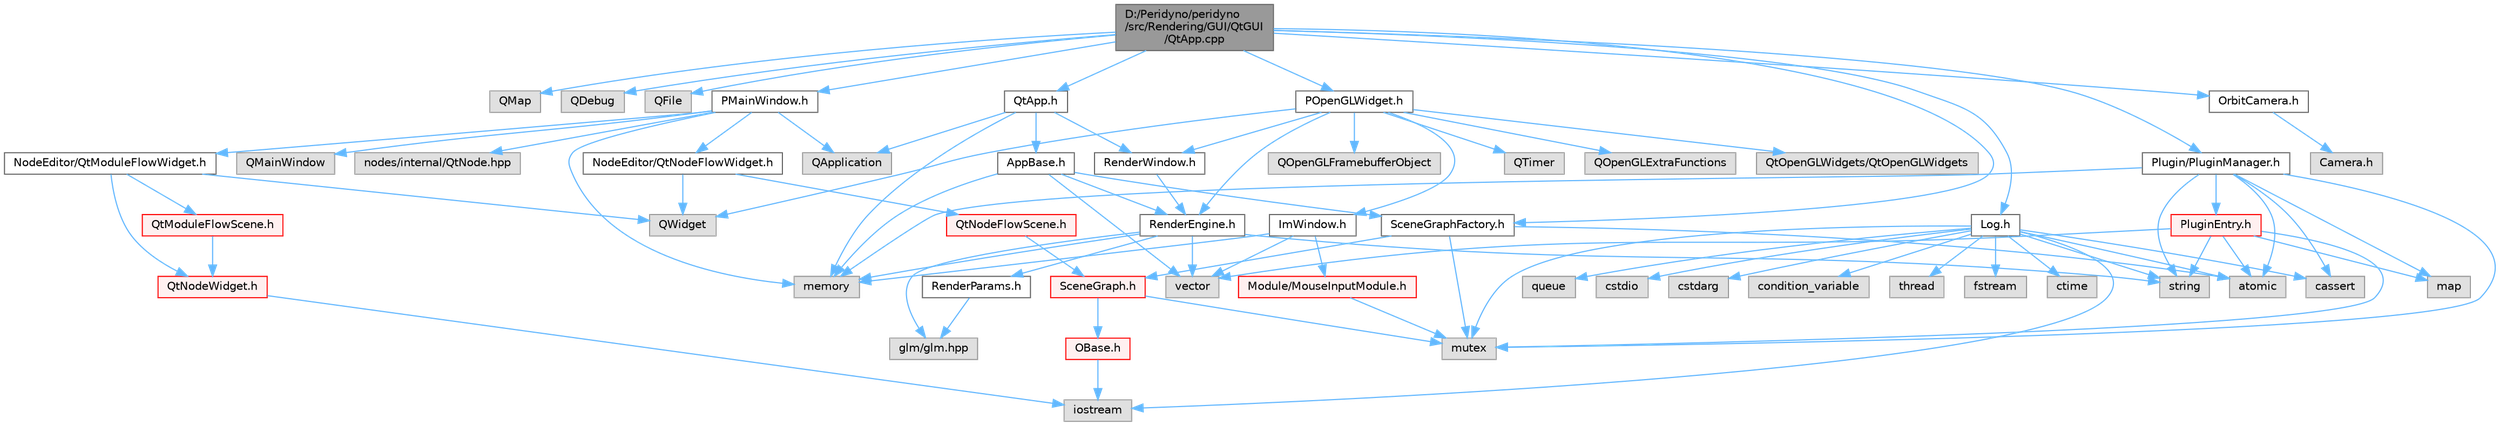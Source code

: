 digraph "D:/Peridyno/peridyno/src/Rendering/GUI/QtGUI/QtApp.cpp"
{
 // LATEX_PDF_SIZE
  bgcolor="transparent";
  edge [fontname=Helvetica,fontsize=10,labelfontname=Helvetica,labelfontsize=10];
  node [fontname=Helvetica,fontsize=10,shape=box,height=0.2,width=0.4];
  Node1 [id="Node000001",label="D:/Peridyno/peridyno\l/src/Rendering/GUI/QtGUI\l/QtApp.cpp",height=0.2,width=0.4,color="gray40", fillcolor="grey60", style="filled", fontcolor="black",tooltip=" "];
  Node1 -> Node2 [id="edge1_Node000001_Node000002",color="steelblue1",style="solid",tooltip=" "];
  Node2 [id="Node000002",label="QMap",height=0.2,width=0.4,color="grey60", fillcolor="#E0E0E0", style="filled",tooltip=" "];
  Node1 -> Node3 [id="edge2_Node000001_Node000003",color="steelblue1",style="solid",tooltip=" "];
  Node3 [id="Node000003",label="QDebug",height=0.2,width=0.4,color="grey60", fillcolor="#E0E0E0", style="filled",tooltip=" "];
  Node1 -> Node4 [id="edge3_Node000001_Node000004",color="steelblue1",style="solid",tooltip=" "];
  Node4 [id="Node000004",label="QFile",height=0.2,width=0.4,color="grey60", fillcolor="#E0E0E0", style="filled",tooltip=" "];
  Node1 -> Node5 [id="edge4_Node000001_Node000005",color="steelblue1",style="solid",tooltip=" "];
  Node5 [id="Node000005",label="QtApp.h",height=0.2,width=0.4,color="grey40", fillcolor="white", style="filled",URL="$_qt_app_8h.html",tooltip=" "];
  Node5 -> Node6 [id="edge5_Node000005_Node000006",color="steelblue1",style="solid",tooltip=" "];
  Node6 [id="Node000006",label="memory",height=0.2,width=0.4,color="grey60", fillcolor="#E0E0E0", style="filled",tooltip=" "];
  Node5 -> Node7 [id="edge6_Node000005_Node000007",color="steelblue1",style="solid",tooltip=" "];
  Node7 [id="Node000007",label="AppBase.h",height=0.2,width=0.4,color="grey40", fillcolor="white", style="filled",URL="$_app_base_8h.html",tooltip=" "];
  Node7 -> Node8 [id="edge7_Node000007_Node000008",color="steelblue1",style="solid",tooltip=" "];
  Node8 [id="Node000008",label="vector",height=0.2,width=0.4,color="grey60", fillcolor="#E0E0E0", style="filled",tooltip=" "];
  Node7 -> Node6 [id="edge8_Node000007_Node000006",color="steelblue1",style="solid",tooltip=" "];
  Node7 -> Node9 [id="edge9_Node000007_Node000009",color="steelblue1",style="solid",tooltip=" "];
  Node9 [id="Node000009",label="SceneGraphFactory.h",height=0.2,width=0.4,color="grey40", fillcolor="white", style="filled",URL="$_scene_graph_factory_8h.html",tooltip=" "];
  Node9 -> Node10 [id="edge10_Node000009_Node000010",color="steelblue1",style="solid",tooltip=" "];
  Node10 [id="Node000010",label="atomic",height=0.2,width=0.4,color="grey60", fillcolor="#E0E0E0", style="filled",tooltip=" "];
  Node9 -> Node11 [id="edge11_Node000009_Node000011",color="steelblue1",style="solid",tooltip=" "];
  Node11 [id="Node000011",label="mutex",height=0.2,width=0.4,color="grey60", fillcolor="#E0E0E0", style="filled",tooltip=" "];
  Node9 -> Node12 [id="edge12_Node000009_Node000012",color="steelblue1",style="solid",tooltip=" "];
  Node12 [id="Node000012",label="SceneGraph.h",height=0.2,width=0.4,color="red", fillcolor="#FFF0F0", style="filled",URL="$_scene_graph_8h.html",tooltip=" "];
  Node12 -> Node13 [id="edge13_Node000012_Node000013",color="steelblue1",style="solid",tooltip=" "];
  Node13 [id="Node000013",label="OBase.h",height=0.2,width=0.4,color="red", fillcolor="#FFF0F0", style="filled",URL="$_o_base_8h.html",tooltip=" "];
  Node13 -> Node14 [id="edge14_Node000013_Node000014",color="steelblue1",style="solid",tooltip=" "];
  Node14 [id="Node000014",label="iostream",height=0.2,width=0.4,color="grey60", fillcolor="#E0E0E0", style="filled",tooltip=" "];
  Node12 -> Node11 [id="edge15_Node000012_Node000011",color="steelblue1",style="solid",tooltip=" "];
  Node7 -> Node111 [id="edge16_Node000007_Node000111",color="steelblue1",style="solid",tooltip=" "];
  Node111 [id="Node000111",label="RenderEngine.h",height=0.2,width=0.4,color="grey40", fillcolor="white", style="filled",URL="$_render_engine_8h.html",tooltip=" "];
  Node111 -> Node6 [id="edge17_Node000111_Node000006",color="steelblue1",style="solid",tooltip=" "];
  Node111 -> Node19 [id="edge18_Node000111_Node000019",color="steelblue1",style="solid",tooltip=" "];
  Node19 [id="Node000019",label="string",height=0.2,width=0.4,color="grey60", fillcolor="#E0E0E0", style="filled",tooltip=" "];
  Node111 -> Node8 [id="edge19_Node000111_Node000008",color="steelblue1",style="solid",tooltip=" "];
  Node111 -> Node74 [id="edge20_Node000111_Node000074",color="steelblue1",style="solid",tooltip=" "];
  Node74 [id="Node000074",label="glm/glm.hpp",height=0.2,width=0.4,color="grey60", fillcolor="#E0E0E0", style="filled",tooltip=" "];
  Node111 -> Node112 [id="edge21_Node000111_Node000112",color="steelblue1",style="solid",tooltip=" "];
  Node112 [id="Node000112",label="RenderParams.h",height=0.2,width=0.4,color="grey40", fillcolor="white", style="filled",URL="$_render_params_8h.html",tooltip=" "];
  Node112 -> Node74 [id="edge22_Node000112_Node000074",color="steelblue1",style="solid",tooltip=" "];
  Node5 -> Node113 [id="edge23_Node000005_Node000113",color="steelblue1",style="solid",tooltip=" "];
  Node113 [id="Node000113",label="QApplication",height=0.2,width=0.4,color="grey60", fillcolor="#E0E0E0", style="filled",tooltip=" "];
  Node5 -> Node114 [id="edge24_Node000005_Node000114",color="steelblue1",style="solid",tooltip=" "];
  Node114 [id="Node000114",label="RenderWindow.h",height=0.2,width=0.4,color="grey40", fillcolor="white", style="filled",URL="$_render_window_8h.html",tooltip=" "];
  Node114 -> Node111 [id="edge25_Node000114_Node000111",color="steelblue1",style="solid",tooltip=" "];
  Node1 -> Node115 [id="edge26_Node000001_Node000115",color="steelblue1",style="solid",tooltip=" "];
  Node115 [id="Node000115",label="PMainWindow.h",height=0.2,width=0.4,color="grey40", fillcolor="white", style="filled",URL="$_p_main_window_8h.html",tooltip=" "];
  Node115 -> Node113 [id="edge27_Node000115_Node000113",color="steelblue1",style="solid",tooltip=" "];
  Node115 -> Node116 [id="edge28_Node000115_Node000116",color="steelblue1",style="solid",tooltip=" "];
  Node116 [id="Node000116",label="QMainWindow",height=0.2,width=0.4,color="grey60", fillcolor="#E0E0E0", style="filled",tooltip=" "];
  Node115 -> Node6 [id="edge29_Node000115_Node000006",color="steelblue1",style="solid",tooltip=" "];
  Node115 -> Node117 [id="edge30_Node000115_Node000117",color="steelblue1",style="solid",tooltip=" "];
  Node117 [id="Node000117",label="NodeEditor/QtNodeFlowWidget.h",height=0.2,width=0.4,color="grey40", fillcolor="white", style="filled",URL="$_qt_node_flow_widget_8h.html",tooltip=" "];
  Node117 -> Node118 [id="edge31_Node000117_Node000118",color="steelblue1",style="solid",tooltip=" "];
  Node118 [id="Node000118",label="QWidget",height=0.2,width=0.4,color="grey60", fillcolor="#E0E0E0", style="filled",tooltip=" "];
  Node117 -> Node119 [id="edge32_Node000117_Node000119",color="steelblue1",style="solid",tooltip=" "];
  Node119 [id="Node000119",label="QtNodeFlowScene.h",height=0.2,width=0.4,color="red", fillcolor="#FFF0F0", style="filled",URL="$_qt_node_flow_scene_8h.html",tooltip=" "];
  Node119 -> Node12 [id="edge33_Node000119_Node000012",color="steelblue1",style="solid",tooltip=" "];
  Node115 -> Node121 [id="edge34_Node000115_Node000121",color="steelblue1",style="solid",tooltip=" "];
  Node121 [id="Node000121",label="NodeEditor/QtModuleFlowWidget.h",height=0.2,width=0.4,color="grey40", fillcolor="white", style="filled",URL="$_qt_module_flow_widget_8h.html",tooltip=" "];
  Node121 -> Node118 [id="edge35_Node000121_Node000118",color="steelblue1",style="solid",tooltip=" "];
  Node121 -> Node122 [id="edge36_Node000121_Node000122",color="steelblue1",style="solid",tooltip=" "];
  Node122 [id="Node000122",label="QtModuleFlowScene.h",height=0.2,width=0.4,color="red", fillcolor="#FFF0F0", style="filled",URL="$_qt_module_flow_scene_8h.html",tooltip=" "];
  Node122 -> Node123 [id="edge37_Node000122_Node000123",color="steelblue1",style="solid",tooltip=" "];
  Node123 [id="Node000123",label="QtNodeWidget.h",height=0.2,width=0.4,color="red", fillcolor="#FFF0F0", style="filled",URL="$_qt_node_widget_8h.html",tooltip=" "];
  Node123 -> Node14 [id="edge38_Node000123_Node000014",color="steelblue1",style="solid",tooltip=" "];
  Node121 -> Node123 [id="edge39_Node000121_Node000123",color="steelblue1",style="solid",tooltip=" "];
  Node115 -> Node130 [id="edge40_Node000115_Node000130",color="steelblue1",style="solid",tooltip=" "];
  Node130 [id="Node000130",label="nodes/internal/QtNode.hpp",height=0.2,width=0.4,color="grey60", fillcolor="#E0E0E0", style="filled",tooltip=" "];
  Node1 -> Node131 [id="edge41_Node000001_Node000131",color="steelblue1",style="solid",tooltip=" "];
  Node131 [id="Node000131",label="POpenGLWidget.h",height=0.2,width=0.4,color="grey40", fillcolor="white", style="filled",URL="$_p_open_g_l_widget_8h.html",tooltip=" "];
  Node131 -> Node118 [id="edge42_Node000131_Node000118",color="steelblue1",style="solid",tooltip=" "];
  Node131 -> Node132 [id="edge43_Node000131_Node000132",color="steelblue1",style="solid",tooltip=" "];
  Node132 [id="Node000132",label="QOpenGLExtraFunctions",height=0.2,width=0.4,color="grey60", fillcolor="#E0E0E0", style="filled",tooltip=" "];
  Node131 -> Node133 [id="edge44_Node000131_Node000133",color="steelblue1",style="solid",tooltip=" "];
  Node133 [id="Node000133",label="QtOpenGLWidgets/QtOpenGLWidgets",height=0.2,width=0.4,color="grey60", fillcolor="#E0E0E0", style="filled",tooltip=" "];
  Node131 -> Node134 [id="edge45_Node000131_Node000134",color="steelblue1",style="solid",tooltip=" "];
  Node134 [id="Node000134",label="QOpenGLFramebufferObject",height=0.2,width=0.4,color="grey60", fillcolor="#E0E0E0", style="filled",tooltip=" "];
  Node131 -> Node135 [id="edge46_Node000131_Node000135",color="steelblue1",style="solid",tooltip=" "];
  Node135 [id="Node000135",label="QTimer",height=0.2,width=0.4,color="grey60", fillcolor="#E0E0E0", style="filled",tooltip=" "];
  Node131 -> Node111 [id="edge47_Node000131_Node000111",color="steelblue1",style="solid",tooltip=" "];
  Node131 -> Node114 [id="edge48_Node000131_Node000114",color="steelblue1",style="solid",tooltip=" "];
  Node131 -> Node136 [id="edge49_Node000131_Node000136",color="steelblue1",style="solid",tooltip=" "];
  Node136 [id="Node000136",label="ImWindow.h",height=0.2,width=0.4,color="grey40", fillcolor="white", style="filled",URL="$_im_window_8h.html",tooltip=" "];
  Node136 -> Node8 [id="edge50_Node000136_Node000008",color="steelblue1",style="solid",tooltip=" "];
  Node136 -> Node6 [id="edge51_Node000136_Node000006",color="steelblue1",style="solid",tooltip=" "];
  Node136 -> Node137 [id="edge52_Node000136_Node000137",color="steelblue1",style="solid",tooltip=" "];
  Node137 [id="Node000137",label="Module/MouseInputModule.h",height=0.2,width=0.4,color="red", fillcolor="#FFF0F0", style="filled",URL="$_mouse_input_module_8h.html",tooltip=" "];
  Node137 -> Node11 [id="edge53_Node000137_Node000011",color="steelblue1",style="solid",tooltip=" "];
  Node1 -> Node80 [id="edge54_Node000001_Node000080",color="steelblue1",style="solid",tooltip=" "];
  Node80 [id="Node000080",label="Log.h",height=0.2,width=0.4,color="grey40", fillcolor="white", style="filled",URL="$_log_8h.html",tooltip=" "];
  Node80 -> Node11 [id="edge55_Node000080_Node000011",color="steelblue1",style="solid",tooltip=" "];
  Node80 -> Node81 [id="edge56_Node000080_Node000081",color="steelblue1",style="solid",tooltip=" "];
  Node81 [id="Node000081",label="thread",height=0.2,width=0.4,color="grey60", fillcolor="#E0E0E0", style="filled",tooltip=" "];
  Node80 -> Node19 [id="edge57_Node000080_Node000019",color="steelblue1",style="solid",tooltip=" "];
  Node80 -> Node82 [id="edge58_Node000080_Node000082",color="steelblue1",style="solid",tooltip=" "];
  Node82 [id="Node000082",label="fstream",height=0.2,width=0.4,color="grey60", fillcolor="#E0E0E0", style="filled",tooltip=" "];
  Node80 -> Node14 [id="edge59_Node000080_Node000014",color="steelblue1",style="solid",tooltip=" "];
  Node80 -> Node83 [id="edge60_Node000080_Node000083",color="steelblue1",style="solid",tooltip=" "];
  Node83 [id="Node000083",label="ctime",height=0.2,width=0.4,color="grey60", fillcolor="#E0E0E0", style="filled",tooltip=" "];
  Node80 -> Node84 [id="edge61_Node000080_Node000084",color="steelblue1",style="solid",tooltip=" "];
  Node84 [id="Node000084",label="queue",height=0.2,width=0.4,color="grey60", fillcolor="#E0E0E0", style="filled",tooltip=" "];
  Node80 -> Node85 [id="edge62_Node000080_Node000085",color="steelblue1",style="solid",tooltip=" "];
  Node85 [id="Node000085",label="cstdio",height=0.2,width=0.4,color="grey60", fillcolor="#E0E0E0", style="filled",tooltip=" "];
  Node80 -> Node29 [id="edge63_Node000080_Node000029",color="steelblue1",style="solid",tooltip=" "];
  Node29 [id="Node000029",label="cassert",height=0.2,width=0.4,color="grey60", fillcolor="#E0E0E0", style="filled",tooltip=" "];
  Node80 -> Node86 [id="edge64_Node000080_Node000086",color="steelblue1",style="solid",tooltip=" "];
  Node86 [id="Node000086",label="cstdarg",height=0.2,width=0.4,color="grey60", fillcolor="#E0E0E0", style="filled",tooltip=" "];
  Node80 -> Node10 [id="edge65_Node000080_Node000010",color="steelblue1",style="solid",tooltip=" "];
  Node80 -> Node87 [id="edge66_Node000080_Node000087",color="steelblue1",style="solid",tooltip=" "];
  Node87 [id="Node000087",label="condition_variable",height=0.2,width=0.4,color="grey60", fillcolor="#E0E0E0", style="filled",tooltip=" "];
  Node1 -> Node9 [id="edge67_Node000001_Node000009",color="steelblue1",style="solid",tooltip=" "];
  Node1 -> Node139 [id="edge68_Node000001_Node000139",color="steelblue1",style="solid",tooltip=" "];
  Node139 [id="Node000139",label="Plugin/PluginManager.h",height=0.2,width=0.4,color="grey40", fillcolor="white", style="filled",URL="$_plugin_manager_8h.html",tooltip=" "];
  Node139 -> Node29 [id="edge69_Node000139_Node000029",color="steelblue1",style="solid",tooltip=" "];
  Node139 -> Node23 [id="edge70_Node000139_Node000023",color="steelblue1",style="solid",tooltip=" "];
  Node23 [id="Node000023",label="map",height=0.2,width=0.4,color="grey60", fillcolor="#E0E0E0", style="filled",tooltip=" "];
  Node139 -> Node6 [id="edge71_Node000139_Node000006",color="steelblue1",style="solid",tooltip=" "];
  Node139 -> Node19 [id="edge72_Node000139_Node000019",color="steelblue1",style="solid",tooltip=" "];
  Node139 -> Node10 [id="edge73_Node000139_Node000010",color="steelblue1",style="solid",tooltip=" "];
  Node139 -> Node11 [id="edge74_Node000139_Node000011",color="steelblue1",style="solid",tooltip=" "];
  Node139 -> Node140 [id="edge75_Node000139_Node000140",color="steelblue1",style="solid",tooltip=" "];
  Node140 [id="Node000140",label="PluginEntry.h",height=0.2,width=0.4,color="red", fillcolor="#FFF0F0", style="filled",URL="$_plugin_entry_8h.html",tooltip=" "];
  Node140 -> Node19 [id="edge76_Node000140_Node000019",color="steelblue1",style="solid",tooltip=" "];
  Node140 -> Node23 [id="edge77_Node000140_Node000023",color="steelblue1",style="solid",tooltip=" "];
  Node140 -> Node8 [id="edge78_Node000140_Node000008",color="steelblue1",style="solid",tooltip=" "];
  Node140 -> Node10 [id="edge79_Node000140_Node000010",color="steelblue1",style="solid",tooltip=" "];
  Node140 -> Node11 [id="edge80_Node000140_Node000011",color="steelblue1",style="solid",tooltip=" "];
  Node1 -> Node141 [id="edge81_Node000001_Node000141",color="steelblue1",style="solid",tooltip=" "];
  Node141 [id="Node000141",label="OrbitCamera.h",height=0.2,width=0.4,color="grey40", fillcolor="white", style="filled",URL="$_orbit_camera_8h.html",tooltip=" "];
  Node141 -> Node106 [id="edge82_Node000141_Node000106",color="steelblue1",style="solid",tooltip=" "];
  Node106 [id="Node000106",label="Camera.h",height=0.2,width=0.4,color="grey60", fillcolor="#E0E0E0", style="filled",tooltip=" "];
}
